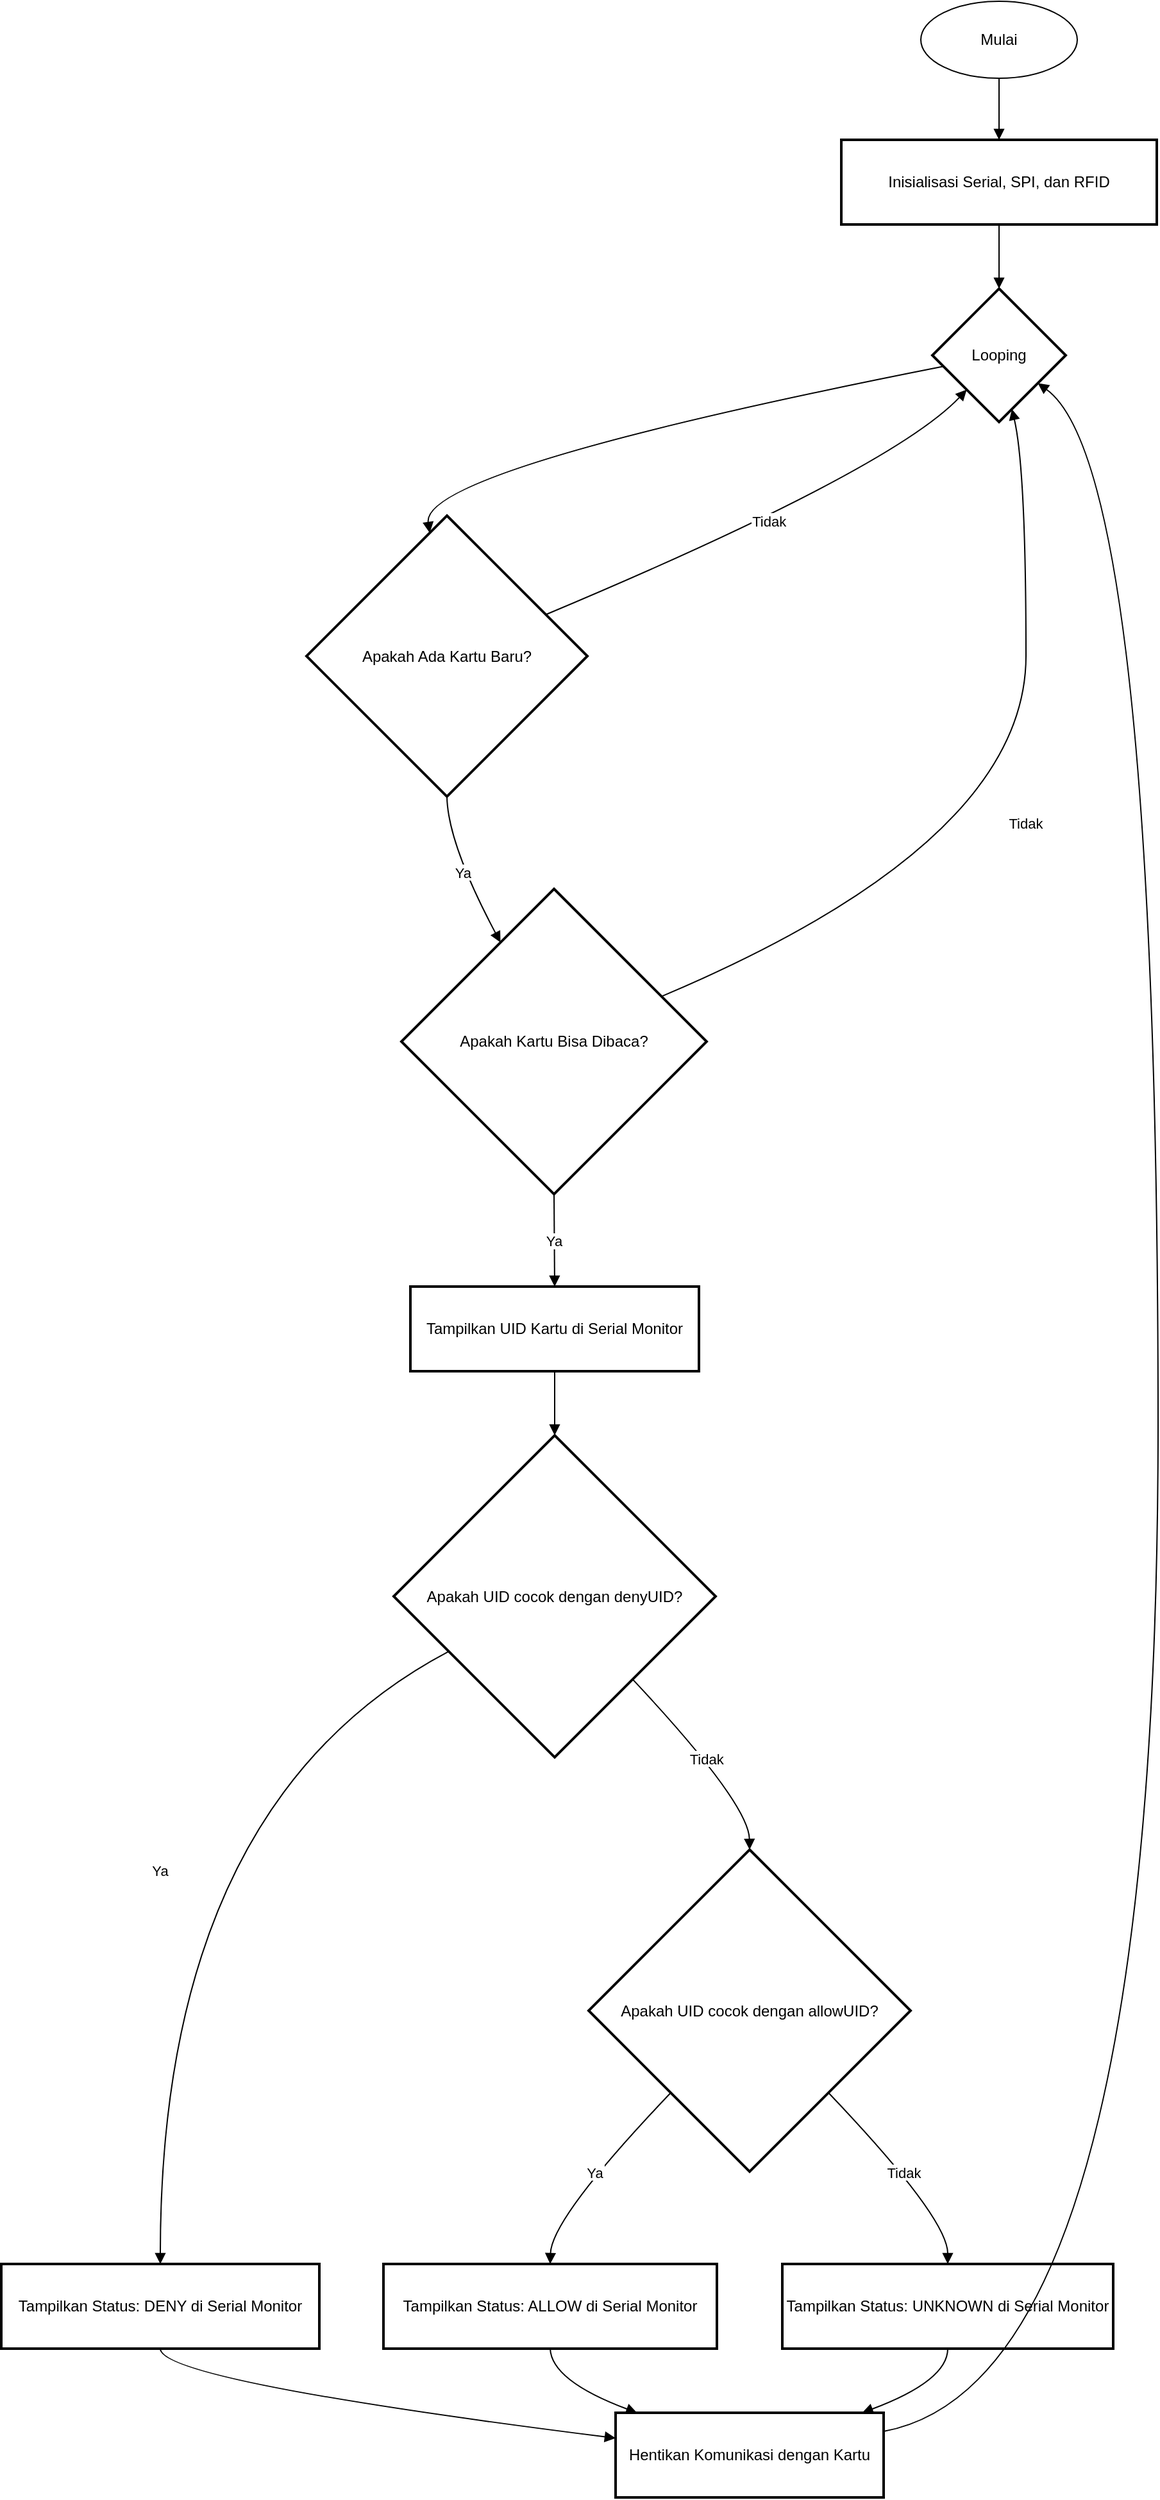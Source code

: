 <mxfile version="24.8.3">
  <diagram name="Halaman-1" id="MrTTNyvfTavsLdXu2crp">
    <mxGraphModel dx="1050" dy="557" grid="1" gridSize="10" guides="1" tooltips="1" connect="1" arrows="1" fold="1" page="1" pageScale="1" pageWidth="827" pageHeight="1169" math="0" shadow="0">
      <root>
        <mxCell id="0" />
        <mxCell id="1" parent="0" />
        <mxCell id="U30RhUWKz8AdQYL8EQ7l-2" value="Inisialisasi Serial, SPI, dan RFID" style="whiteSpace=wrap;strokeWidth=2;" vertex="1" parent="1">
          <mxGeometry x="675" y="118" width="246" height="66" as="geometry" />
        </mxCell>
        <mxCell id="U30RhUWKz8AdQYL8EQ7l-3" value="Looping" style="rhombus;strokeWidth=2;whiteSpace=wrap;" vertex="1" parent="1">
          <mxGeometry x="746" y="234" width="104" height="104" as="geometry" />
        </mxCell>
        <mxCell id="U30RhUWKz8AdQYL8EQ7l-4" value="Apakah Ada Kartu Baru?" style="rhombus;strokeWidth=2;whiteSpace=wrap;" vertex="1" parent="1">
          <mxGeometry x="258" y="411" width="219" height="219" as="geometry" />
        </mxCell>
        <mxCell id="U30RhUWKz8AdQYL8EQ7l-5" value="Apakah Kartu Bisa Dibaca?" style="rhombus;strokeWidth=2;whiteSpace=wrap;" vertex="1" parent="1">
          <mxGeometry x="332" y="702" width="238" height="238" as="geometry" />
        </mxCell>
        <mxCell id="U30RhUWKz8AdQYL8EQ7l-6" value="Tampilkan UID Kartu di Serial Monitor" style="whiteSpace=wrap;strokeWidth=2;" vertex="1" parent="1">
          <mxGeometry x="339" y="1012" width="225" height="66" as="geometry" />
        </mxCell>
        <mxCell id="U30RhUWKz8AdQYL8EQ7l-7" value="Apakah UID cocok dengan denyUID?" style="rhombus;strokeWidth=2;whiteSpace=wrap;" vertex="1" parent="1">
          <mxGeometry x="326" y="1128" width="251" height="251" as="geometry" />
        </mxCell>
        <mxCell id="U30RhUWKz8AdQYL8EQ7l-8" value="Tampilkan Status: DENY di Serial Monitor" style="whiteSpace=wrap;strokeWidth=2;" vertex="1" parent="1">
          <mxGeometry x="20" y="1774" width="248" height="66" as="geometry" />
        </mxCell>
        <mxCell id="U30RhUWKz8AdQYL8EQ7l-9" value="Apakah UID cocok dengan allowUID?" style="rhombus;strokeWidth=2;whiteSpace=wrap;" vertex="1" parent="1">
          <mxGeometry x="478" y="1451" width="251" height="251" as="geometry" />
        </mxCell>
        <mxCell id="U30RhUWKz8AdQYL8EQ7l-10" value="Tampilkan Status: ALLOW di Serial Monitor" style="whiteSpace=wrap;strokeWidth=2;" vertex="1" parent="1">
          <mxGeometry x="318" y="1774" width="260" height="66" as="geometry" />
        </mxCell>
        <mxCell id="U30RhUWKz8AdQYL8EQ7l-11" value="Tampilkan Status: UNKNOWN di Serial Monitor" style="whiteSpace=wrap;strokeWidth=2;" vertex="1" parent="1">
          <mxGeometry x="629" y="1774" width="258" height="66" as="geometry" />
        </mxCell>
        <mxCell id="U30RhUWKz8AdQYL8EQ7l-12" value="Hentikan Komunikasi dengan Kartu" style="whiteSpace=wrap;strokeWidth=2;" vertex="1" parent="1">
          <mxGeometry x="499" y="1890" width="209" height="66" as="geometry" />
        </mxCell>
        <mxCell id="U30RhUWKz8AdQYL8EQ7l-13" value="" style="curved=1;startArrow=none;endArrow=block;exitX=0.5;exitY=1;entryX=0.5;entryY=0.01;rounded=0;exitDx=0;exitDy=0;" edge="1" parent="1" source="U30RhUWKz8AdQYL8EQ7l-29" target="U30RhUWKz8AdQYL8EQ7l-2">
          <mxGeometry relative="1" as="geometry">
            <Array as="points" />
            <mxPoint x="797.529" y="68" as="sourcePoint" />
          </mxGeometry>
        </mxCell>
        <mxCell id="U30RhUWKz8AdQYL8EQ7l-14" value="" style="curved=1;startArrow=none;endArrow=block;exitX=0.5;exitY=1.01;entryX=0.5;entryY=0;rounded=0;" edge="1" parent="1" source="U30RhUWKz8AdQYL8EQ7l-2" target="U30RhUWKz8AdQYL8EQ7l-3">
          <mxGeometry relative="1" as="geometry">
            <Array as="points" />
          </mxGeometry>
        </mxCell>
        <mxCell id="U30RhUWKz8AdQYL8EQ7l-15" value="" style="curved=1;startArrow=none;endArrow=block;exitX=0;exitY=0.6;entryX=0.43;entryY=0;rounded=0;" edge="1" parent="1" source="U30RhUWKz8AdQYL8EQ7l-3" target="U30RhUWKz8AdQYL8EQ7l-4">
          <mxGeometry relative="1" as="geometry">
            <Array as="points">
              <mxPoint x="347" y="375" />
            </Array>
          </mxGeometry>
        </mxCell>
        <mxCell id="U30RhUWKz8AdQYL8EQ7l-16" value="Tidak" style="curved=1;startArrow=none;endArrow=block;exitX=1;exitY=0.29;entryX=0.03;entryY=1;rounded=0;" edge="1" parent="1" source="U30RhUWKz8AdQYL8EQ7l-4" target="U30RhUWKz8AdQYL8EQ7l-3">
          <mxGeometry relative="1" as="geometry">
            <Array as="points">
              <mxPoint x="714" y="375" />
            </Array>
          </mxGeometry>
        </mxCell>
        <mxCell id="U30RhUWKz8AdQYL8EQ7l-17" value="Ya" style="curved=1;startArrow=none;endArrow=block;exitX=0.5;exitY=1;entryX=0.23;entryY=0;rounded=0;" edge="1" parent="1" source="U30RhUWKz8AdQYL8EQ7l-4" target="U30RhUWKz8AdQYL8EQ7l-5">
          <mxGeometry relative="1" as="geometry">
            <Array as="points">
              <mxPoint x="368" y="666" />
            </Array>
          </mxGeometry>
        </mxCell>
        <mxCell id="U30RhUWKz8AdQYL8EQ7l-18" value="Tidak" style="curved=1;startArrow=none;endArrow=block;exitX=1;exitY=0.29;entryX=0.62;entryY=1;rounded=0;" edge="1" parent="1" source="U30RhUWKz8AdQYL8EQ7l-5" target="U30RhUWKz8AdQYL8EQ7l-3">
          <mxGeometry relative="1" as="geometry">
            <Array as="points">
              <mxPoint x="819" y="666" />
              <mxPoint x="819" y="375" />
            </Array>
          </mxGeometry>
        </mxCell>
        <mxCell id="U30RhUWKz8AdQYL8EQ7l-19" value="Ya" style="curved=1;startArrow=none;endArrow=block;exitX=0.5;exitY=1;entryX=0.5;entryY=0;rounded=0;" edge="1" parent="1" source="U30RhUWKz8AdQYL8EQ7l-5" target="U30RhUWKz8AdQYL8EQ7l-6">
          <mxGeometry relative="1" as="geometry">
            <Array as="points" />
          </mxGeometry>
        </mxCell>
        <mxCell id="U30RhUWKz8AdQYL8EQ7l-20" value="" style="curved=1;startArrow=none;endArrow=block;exitX=0.5;exitY=1;entryX=0.5;entryY=0;rounded=0;" edge="1" parent="1" source="U30RhUWKz8AdQYL8EQ7l-6" target="U30RhUWKz8AdQYL8EQ7l-7">
          <mxGeometry relative="1" as="geometry">
            <Array as="points" />
          </mxGeometry>
        </mxCell>
        <mxCell id="U30RhUWKz8AdQYL8EQ7l-21" value="Ya" style="curved=1;startArrow=none;endArrow=block;exitX=0;exitY=0.76;entryX=0.5;entryY=0;rounded=0;" edge="1" parent="1" source="U30RhUWKz8AdQYL8EQ7l-7" target="U30RhUWKz8AdQYL8EQ7l-8">
          <mxGeometry relative="1" as="geometry">
            <Array as="points">
              <mxPoint x="144" y="1415" />
            </Array>
          </mxGeometry>
        </mxCell>
        <mxCell id="U30RhUWKz8AdQYL8EQ7l-22" value="Tidak" style="curved=1;startArrow=none;endArrow=block;exitX=0.97;exitY=1;entryX=0.5;entryY=0;rounded=0;" edge="1" parent="1" source="U30RhUWKz8AdQYL8EQ7l-7" target="U30RhUWKz8AdQYL8EQ7l-9">
          <mxGeometry relative="1" as="geometry">
            <Array as="points">
              <mxPoint x="603" y="1415" />
            </Array>
          </mxGeometry>
        </mxCell>
        <mxCell id="U30RhUWKz8AdQYL8EQ7l-23" value="Ya" style="curved=1;startArrow=none;endArrow=block;exitX=0.02;exitY=1;entryX=0.5;entryY=0;rounded=0;" edge="1" parent="1" source="U30RhUWKz8AdQYL8EQ7l-9" target="U30RhUWKz8AdQYL8EQ7l-10">
          <mxGeometry relative="1" as="geometry">
            <Array as="points">
              <mxPoint x="449" y="1738" />
            </Array>
          </mxGeometry>
        </mxCell>
        <mxCell id="U30RhUWKz8AdQYL8EQ7l-24" value="Tidak" style="curved=1;startArrow=none;endArrow=block;exitX=0.98;exitY=1;entryX=0.5;entryY=0;rounded=0;" edge="1" parent="1" source="U30RhUWKz8AdQYL8EQ7l-9" target="U30RhUWKz8AdQYL8EQ7l-11">
          <mxGeometry relative="1" as="geometry">
            <Array as="points">
              <mxPoint x="758" y="1738" />
            </Array>
          </mxGeometry>
        </mxCell>
        <mxCell id="U30RhUWKz8AdQYL8EQ7l-25" value="" style="curved=1;startArrow=none;endArrow=block;exitX=0.5;exitY=1;entryX=0;entryY=0.3;rounded=0;" edge="1" parent="1" source="U30RhUWKz8AdQYL8EQ7l-8" target="U30RhUWKz8AdQYL8EQ7l-12">
          <mxGeometry relative="1" as="geometry">
            <Array as="points">
              <mxPoint x="144" y="1865" />
            </Array>
          </mxGeometry>
        </mxCell>
        <mxCell id="U30RhUWKz8AdQYL8EQ7l-26" value="" style="curved=1;startArrow=none;endArrow=block;exitX=0.5;exitY=1;entryX=0.08;entryY=0;rounded=0;" edge="1" parent="1" source="U30RhUWKz8AdQYL8EQ7l-10" target="U30RhUWKz8AdQYL8EQ7l-12">
          <mxGeometry relative="1" as="geometry">
            <Array as="points">
              <mxPoint x="449" y="1865" />
            </Array>
          </mxGeometry>
        </mxCell>
        <mxCell id="U30RhUWKz8AdQYL8EQ7l-27" value="" style="curved=1;startArrow=none;endArrow=block;exitX=0.5;exitY=1;entryX=0.92;entryY=0;rounded=0;" edge="1" parent="1" source="U30RhUWKz8AdQYL8EQ7l-11" target="U30RhUWKz8AdQYL8EQ7l-12">
          <mxGeometry relative="1" as="geometry">
            <Array as="points">
              <mxPoint x="758" y="1865" />
            </Array>
          </mxGeometry>
        </mxCell>
        <mxCell id="U30RhUWKz8AdQYL8EQ7l-28" value="" style="curved=1;startArrow=none;endArrow=block;exitX=1;exitY=0.22;entryX=1;entryY=0.86;rounded=0;" edge="1" parent="1" source="U30RhUWKz8AdQYL8EQ7l-12" target="U30RhUWKz8AdQYL8EQ7l-3">
          <mxGeometry relative="1" as="geometry">
            <Array as="points">
              <mxPoint x="922" y="1865" />
              <mxPoint x="922" y="375" />
            </Array>
          </mxGeometry>
        </mxCell>
        <mxCell id="U30RhUWKz8AdQYL8EQ7l-29" value="Mulai" style="ellipse;whiteSpace=wrap;html=1;" vertex="1" parent="1">
          <mxGeometry x="737" y="10" width="122" height="60" as="geometry" />
        </mxCell>
      </root>
    </mxGraphModel>
  </diagram>
</mxfile>
